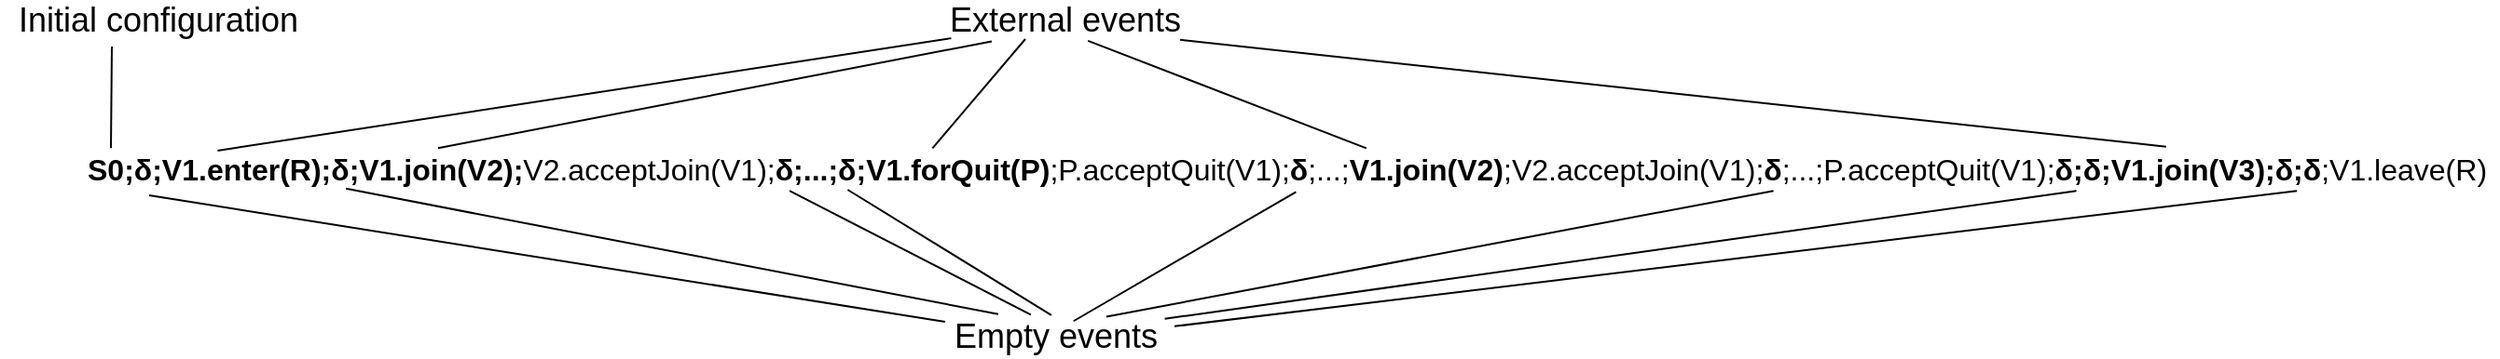 <mxfile version="13.10.4" type="github">
  <diagram id="Ha5ecQJXs_3D1FHjyIZ6" name="Page-1">
    <mxGraphModel dx="1673" dy="978" grid="1" gridSize="10" guides="1" tooltips="1" connect="1" arrows="1" fold="1" page="1" pageScale="1" pageWidth="827" pageHeight="1169" math="0" shadow="0">
      <root>
        <mxCell id="0" />
        <mxCell id="1" parent="0" />
        <mxCell id="dxgM9Ls3yp4Ukvi1yhg8-1" value="&lt;font style=&quot;font-size: 16px&quot;&gt;&lt;b&gt;S0;δ;V1.enter(R);δ;V1.join(V2);&lt;/b&gt;V2.acceptJoin(V1);&lt;b&gt;δ;...;δ;V1.forQuit(P)&lt;/b&gt;;P.acceptQuit(V1);&lt;b&gt;δ&lt;/b&gt;;...;&lt;b&gt;V1.join(V2)&lt;/b&gt;;V2.acceptJoin(V1);&lt;b&gt;δ&lt;/b&gt;;...;P.acceptQuit(V1);&lt;b&gt;δ;δ;V1.join(V3);δ;δ&lt;/b&gt;;V1.leave(R)&lt;/font&gt;" style="text;html=1;align=center;verticalAlign=middle;resizable=0;points=[];autosize=1;fontSize=14;" vertex="1" parent="1">
          <mxGeometry x="40" y="220" width="1300" height="20" as="geometry" />
        </mxCell>
        <mxCell id="dxgM9Ls3yp4Ukvi1yhg8-2" value="&lt;font style=&quot;font-size: 18px&quot;&gt;Empty events&lt;/font&gt;" style="text;html=1;align=center;verticalAlign=middle;resizable=0;points=[];autosize=1;" vertex="1" parent="1">
          <mxGeometry x="506" y="310" width="120" height="20" as="geometry" />
        </mxCell>
        <mxCell id="dxgM9Ls3yp4Ukvi1yhg8-3" value="" style="endArrow=none;html=1;exitX=0.008;exitY=0.1;exitDx=0;exitDy=0;exitPerimeter=0;" edge="1" parent="1" source="dxgM9Ls3yp4Ukvi1yhg8-2">
          <mxGeometry width="50" height="50" relative="1" as="geometry">
            <mxPoint x="616" y="290" as="sourcePoint" />
            <mxPoint x="80" y="244" as="targetPoint" />
          </mxGeometry>
        </mxCell>
        <mxCell id="dxgM9Ls3yp4Ukvi1yhg8-4" value="" style="endArrow=none;html=1;entryX=0.245;entryY=-0.106;entryDx=0;entryDy=0;entryPerimeter=0;exitX=0.112;exitY=1.021;exitDx=0;exitDy=0;exitPerimeter=0;" edge="1" parent="1" source="dxgM9Ls3yp4Ukvi1yhg8-1" target="dxgM9Ls3yp4Ukvi1yhg8-2">
          <mxGeometry width="50" height="50" relative="1" as="geometry">
            <mxPoint x="186" y="250" as="sourcePoint" />
            <mxPoint x="666" y="240" as="targetPoint" />
          </mxGeometry>
        </mxCell>
        <mxCell id="dxgM9Ls3yp4Ukvi1yhg8-5" value="" style="endArrow=none;html=1;entryX=0.391;entryY=-0.092;entryDx=0;entryDy=0;entryPerimeter=0;exitX=0.295;exitY=1.079;exitDx=0;exitDy=0;exitPerimeter=0;" edge="1" parent="1" source="dxgM9Ls3yp4Ukvi1yhg8-1" target="dxgM9Ls3yp4Ukvi1yhg8-2">
          <mxGeometry width="50" height="50" relative="1" as="geometry">
            <mxPoint x="416" y="250" as="sourcePoint" />
            <mxPoint x="666" y="240" as="targetPoint" />
          </mxGeometry>
        </mxCell>
        <mxCell id="dxgM9Ls3yp4Ukvi1yhg8-6" value="" style="endArrow=none;html=1;exitX=0.319;exitY=1.05;exitDx=0;exitDy=0;exitPerimeter=0;entryX=0.483;entryY=-0.078;entryDx=0;entryDy=0;entryPerimeter=0;" edge="1" parent="1" source="dxgM9Ls3yp4Ukvi1yhg8-1" target="dxgM9Ls3yp4Ukvi1yhg8-2">
          <mxGeometry width="50" height="50" relative="1" as="geometry">
            <mxPoint x="423.52" y="255" as="sourcePoint" />
            <mxPoint x="586" y="330" as="targetPoint" />
          </mxGeometry>
        </mxCell>
        <mxCell id="dxgM9Ls3yp4Ukvi1yhg8-7" value="" style="endArrow=none;html=1;exitX=0.504;exitY=1.107;exitDx=0;exitDy=0;exitPerimeter=0;entryX=0.582;entryY=0.081;entryDx=0;entryDy=0;entryPerimeter=0;" edge="1" parent="1" source="dxgM9Ls3yp4Ukvi1yhg8-1" target="dxgM9Ls3yp4Ukvi1yhg8-2">
          <mxGeometry width="50" height="50" relative="1" as="geometry">
            <mxPoint x="433.52" y="265" as="sourcePoint" />
            <mxPoint x="591" y="338" as="targetPoint" />
          </mxGeometry>
        </mxCell>
        <mxCell id="dxgM9Ls3yp4Ukvi1yhg8-8" value="" style="endArrow=none;html=1;exitX=0.701;exitY=1.079;exitDx=0;exitDy=0;exitPerimeter=0;entryX=0.729;entryY=-0.038;entryDx=0;entryDy=0;entryPerimeter=0;" edge="1" parent="1" source="dxgM9Ls3yp4Ukvi1yhg8-1" target="dxgM9Ls3yp4Ukvi1yhg8-2">
          <mxGeometry width="50" height="50" relative="1" as="geometry">
            <mxPoint x="443.52" y="275" as="sourcePoint" />
            <mxPoint x="606" y="340" as="targetPoint" />
          </mxGeometry>
        </mxCell>
        <mxCell id="dxgM9Ls3yp4Ukvi1yhg8-9" value="" style="endArrow=none;html=1;entryX=0.99;entryY=0.019;entryDx=0;entryDy=0;entryPerimeter=0;exitX=0.826;exitY=1.079;exitDx=0;exitDy=0;exitPerimeter=0;" edge="1" parent="1" source="dxgM9Ls3yp4Ukvi1yhg8-1" target="dxgM9Ls3yp4Ukvi1yhg8-2">
          <mxGeometry width="50" height="50" relative="1" as="geometry">
            <mxPoint x="453.52" y="285" as="sourcePoint" />
            <mxPoint x="607" y="378" as="targetPoint" />
          </mxGeometry>
        </mxCell>
        <mxCell id="dxgM9Ls3yp4Ukvi1yhg8-10" value="" style="endArrow=none;html=1;entryX=1.033;entryY=0.221;entryDx=0;entryDy=0;entryPerimeter=0;exitX=0.917;exitY=1.079;exitDx=0;exitDy=0;exitPerimeter=0;" edge="1" parent="1" source="dxgM9Ls3yp4Ukvi1yhg8-1" target="dxgM9Ls3yp4Ukvi1yhg8-2">
          <mxGeometry width="50" height="50" relative="1" as="geometry">
            <mxPoint x="463.52" y="295" as="sourcePoint" />
            <mxPoint x="617" y="388" as="targetPoint" />
          </mxGeometry>
        </mxCell>
        <mxCell id="dxgM9Ls3yp4Ukvi1yhg8-11" value="&lt;font style=&quot;font-size: 18px&quot;&gt;External events&lt;/font&gt;" style="text;html=1;align=center;verticalAlign=middle;resizable=0;points=[];autosize=1;" vertex="1" parent="1">
          <mxGeometry x="501" y="140" width="140" height="20" as="geometry" />
        </mxCell>
        <mxCell id="dxgM9Ls3yp4Ukvi1yhg8-12" value="" style="endArrow=none;html=1;exitX=0.059;exitY=0;exitDx=0;exitDy=0;exitPerimeter=0;entryX=0.066;entryY=0.978;entryDx=0;entryDy=0;entryPerimeter=0;" edge="1" parent="1" source="dxgM9Ls3yp4Ukvi1yhg8-1" target="dxgM9Ls3yp4Ukvi1yhg8-11">
          <mxGeometry width="50" height="50" relative="1" as="geometry">
            <mxPoint x="586" y="200" as="sourcePoint" />
            <mxPoint x="636" y="150" as="targetPoint" />
          </mxGeometry>
        </mxCell>
        <mxCell id="dxgM9Ls3yp4Ukvi1yhg8-13" value="" style="endArrow=none;html=1;exitX=0.15;exitY=-0.067;exitDx=0;exitDy=0;exitPerimeter=0;entryX=0.221;entryY=1.061;entryDx=0;entryDy=0;entryPerimeter=0;" edge="1" parent="1" source="dxgM9Ls3yp4Ukvi1yhg8-1" target="dxgM9Ls3yp4Ukvi1yhg8-11">
          <mxGeometry width="50" height="50" relative="1" as="geometry">
            <mxPoint x="586" y="200" as="sourcePoint" />
            <mxPoint x="516" y="180" as="targetPoint" />
          </mxGeometry>
        </mxCell>
        <mxCell id="dxgM9Ls3yp4Ukvi1yhg8-14" value="" style="endArrow=none;html=1;exitX=0.354;exitY=-0.067;exitDx=0;exitDy=0;exitPerimeter=0;entryX=0.35;entryY=1;entryDx=0;entryDy=0;entryPerimeter=0;" edge="1" parent="1" source="dxgM9Ls3yp4Ukvi1yhg8-1" target="dxgM9Ls3yp4Ukvi1yhg8-11">
          <mxGeometry width="50" height="50" relative="1" as="geometry">
            <mxPoint x="586" y="200" as="sourcePoint" />
            <mxPoint x="546" y="170" as="targetPoint" />
          </mxGeometry>
        </mxCell>
        <mxCell id="dxgM9Ls3yp4Ukvi1yhg8-15" value="" style="endArrow=none;html=1;exitX=0.533;exitY=-0.067;exitDx=0;exitDy=0;exitPerimeter=0;entryX=0.59;entryY=1.047;entryDx=0;entryDy=0;entryPerimeter=0;" edge="1" parent="1" source="dxgM9Ls3yp4Ukvi1yhg8-1" target="dxgM9Ls3yp4Ukvi1yhg8-11">
          <mxGeometry width="50" height="50" relative="1" as="geometry">
            <mxPoint x="586" y="200" as="sourcePoint" />
            <mxPoint x="571" y="180" as="targetPoint" />
          </mxGeometry>
        </mxCell>
        <mxCell id="dxgM9Ls3yp4Ukvi1yhg8-16" value="" style="endArrow=none;html=1;exitX=0.863;exitY=-0.108;exitDx=0;exitDy=0;exitPerimeter=0;entryX=0.943;entryY=1.019;entryDx=0;entryDy=0;entryPerimeter=0;" edge="1" parent="1" source="dxgM9Ls3yp4Ukvi1yhg8-1" target="dxgM9Ls3yp4Ukvi1yhg8-11">
          <mxGeometry width="50" height="50" relative="1" as="geometry">
            <mxPoint x="716" y="200" as="sourcePoint" />
            <mxPoint x="766" y="150" as="targetPoint" />
          </mxGeometry>
        </mxCell>
        <mxCell id="dxgM9Ls3yp4Ukvi1yhg8-17" value="&lt;font style=&quot;font-size: 18px&quot;&gt;Initial configuration&lt;/font&gt;" style="text;html=1;strokeColor=none;fillColor=none;align=center;verticalAlign=middle;whiteSpace=wrap;rounded=0;" vertex="1" parent="1">
          <mxGeometry y="140" width="170" height="20" as="geometry" />
        </mxCell>
        <mxCell id="dxgM9Ls3yp4Ukvi1yhg8-19" value="" style="endArrow=none;html=1;exitX=0.015;exitY=-0.071;exitDx=0;exitDy=0;exitPerimeter=0;" edge="1" parent="1" source="dxgM9Ls3yp4Ukvi1yhg8-1">
          <mxGeometry width="50" height="50" relative="1" as="geometry">
            <mxPoint x="60" y="200" as="sourcePoint" />
            <mxPoint x="60" y="164" as="targetPoint" />
          </mxGeometry>
        </mxCell>
      </root>
    </mxGraphModel>
  </diagram>
</mxfile>
